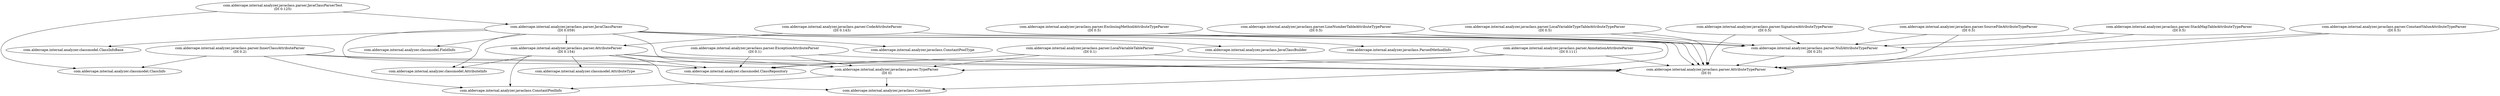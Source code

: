 digraph G {
"com.aldercape.internal.analyzer.javaclass.parser.AnnotationAttributeParser" [label="com.aldercape.internal.analyzer.javaclass.parser.AnnotationAttributeParser\n(DI 0.111)"];
"com.aldercape.internal.analyzer.javaclass.parser.AttributeParser" [label="com.aldercape.internal.analyzer.javaclass.parser.AttributeParser\n(DI 0.154)"];
"com.aldercape.internal.analyzer.javaclass.parser.AttributeTypeParser" [label="com.aldercape.internal.analyzer.javaclass.parser.AttributeTypeParser\n(DI 0)"];
"com.aldercape.internal.analyzer.javaclass.parser.CodeAttributeParser" [label="com.aldercape.internal.analyzer.javaclass.parser.CodeAttributeParser\n(DI 0.143)"];
"com.aldercape.internal.analyzer.javaclass.parser.ConstantValueAttributeTypeParser" [label="com.aldercape.internal.analyzer.javaclass.parser.ConstantValueAttributeTypeParser\n(DI 0.5)"];
"com.aldercape.internal.analyzer.javaclass.parser.EnclosingMethodAttributeTypeParser" [label="com.aldercape.internal.analyzer.javaclass.parser.EnclosingMethodAttributeTypeParser\n(DI 0.5)"];
"com.aldercape.internal.analyzer.javaclass.parser.ExceptionAttributeParser" [label="com.aldercape.internal.analyzer.javaclass.parser.ExceptionAttributeParser\n(DI 0.1)"];
"com.aldercape.internal.analyzer.javaclass.parser.InnerClassAttributeParser" [label="com.aldercape.internal.analyzer.javaclass.parser.InnerClassAttributeParser\n(DI 0.2)"];
"com.aldercape.internal.analyzer.javaclass.parser.JavaClassParser" [label="com.aldercape.internal.analyzer.javaclass.parser.JavaClassParser\n(DI 0.059)"];
"com.aldercape.internal.analyzer.javaclass.parser.JavaClassParserTest" [label="com.aldercape.internal.analyzer.javaclass.parser.JavaClassParserTest\n(DI 0.125)"];
"com.aldercape.internal.analyzer.javaclass.parser.LineNumberTableAttributeTypeParser" [label="com.aldercape.internal.analyzer.javaclass.parser.LineNumberTableAttributeTypeParser\n(DI 0.5)"];
"com.aldercape.internal.analyzer.javaclass.parser.LocalVariableTableParser" [label="com.aldercape.internal.analyzer.javaclass.parser.LocalVariableTableParser\n(DI 0.1)"];
"com.aldercape.internal.analyzer.javaclass.parser.LocalVariableTypeTableAttributeTypeParser" [label="com.aldercape.internal.analyzer.javaclass.parser.LocalVariableTypeTableAttributeTypeParser\n(DI 0.5)"];
"com.aldercape.internal.analyzer.javaclass.parser.NullAttributeTypeParser" [label="com.aldercape.internal.analyzer.javaclass.parser.NullAttributeTypeParser\n(DI 0.25)"];
"com.aldercape.internal.analyzer.javaclass.parser.SignatureAttributeTypeParser" [label="com.aldercape.internal.analyzer.javaclass.parser.SignatureAttributeTypeParser\n(DI 0.5)"];
"com.aldercape.internal.analyzer.javaclass.parser.SourceFileAttributeTypeParser" [label="com.aldercape.internal.analyzer.javaclass.parser.SourceFileAttributeTypeParser\n(DI 0.5)"];
"com.aldercape.internal.analyzer.javaclass.parser.StackMapTableAttributeTypeParser" [label="com.aldercape.internal.analyzer.javaclass.parser.StackMapTableAttributeTypeParser\n(DI 0.5)"];
"com.aldercape.internal.analyzer.javaclass.parser.TypeParser" [label="com.aldercape.internal.analyzer.javaclass.parser.TypeParser\n(DI 0)"];
"com.aldercape.internal.analyzer.javaclass.parser.AnnotationAttributeParser" -> "com.aldercape.internal.analyzer.classmodel.ClassRepository";
"com.aldercape.internal.analyzer.javaclass.parser.AnnotationAttributeParser" -> "com.aldercape.internal.analyzer.javaclass.parser.AttributeTypeParser";
"com.aldercape.internal.analyzer.javaclass.parser.AnnotationAttributeParser" -> "com.aldercape.internal.analyzer.javaclass.parser.TypeParser";
"com.aldercape.internal.analyzer.javaclass.parser.AttributeParser" -> "com.aldercape.internal.analyzer.classmodel.AttributeInfo";
"com.aldercape.internal.analyzer.javaclass.parser.AttributeParser" -> "com.aldercape.internal.analyzer.classmodel.AttributeType";
"com.aldercape.internal.analyzer.javaclass.parser.AttributeParser" -> "com.aldercape.internal.analyzer.classmodel.ClassRepository";
"com.aldercape.internal.analyzer.javaclass.parser.AttributeParser" -> "com.aldercape.internal.analyzer.javaclass.Constant";
"com.aldercape.internal.analyzer.javaclass.parser.AttributeParser" -> "com.aldercape.internal.analyzer.javaclass.ConstantPoolInfo";
"com.aldercape.internal.analyzer.javaclass.parser.AttributeParser" -> "com.aldercape.internal.analyzer.javaclass.parser.AttributeTypeParser";
"com.aldercape.internal.analyzer.javaclass.parser.AttributeParser" -> "com.aldercape.internal.analyzer.javaclass.parser.TypeParser";
"com.aldercape.internal.analyzer.javaclass.parser.CodeAttributeParser" -> "com.aldercape.internal.analyzer.javaclass.parser.AttributeParser";
"com.aldercape.internal.analyzer.javaclass.parser.CodeAttributeParser" -> "com.aldercape.internal.analyzer.javaclass.parser.AttributeTypeParser";
"com.aldercape.internal.analyzer.javaclass.parser.ConstantValueAttributeTypeParser" -> "com.aldercape.internal.analyzer.javaclass.parser.AttributeTypeParser";
"com.aldercape.internal.analyzer.javaclass.parser.ConstantValueAttributeTypeParser" -> "com.aldercape.internal.analyzer.javaclass.parser.NullAttributeTypeParser";
"com.aldercape.internal.analyzer.javaclass.parser.EnclosingMethodAttributeTypeParser" -> "com.aldercape.internal.analyzer.javaclass.parser.AttributeTypeParser";
"com.aldercape.internal.analyzer.javaclass.parser.EnclosingMethodAttributeTypeParser" -> "com.aldercape.internal.analyzer.javaclass.parser.NullAttributeTypeParser";
"com.aldercape.internal.analyzer.javaclass.parser.ExceptionAttributeParser" -> "com.aldercape.internal.analyzer.classmodel.ClassRepository";
"com.aldercape.internal.analyzer.javaclass.parser.ExceptionAttributeParser" -> "com.aldercape.internal.analyzer.javaclass.parser.AttributeTypeParser";
"com.aldercape.internal.analyzer.javaclass.parser.ExceptionAttributeParser" -> "com.aldercape.internal.analyzer.javaclass.parser.TypeParser";
"com.aldercape.internal.analyzer.javaclass.parser.InnerClassAttributeParser" -> "com.aldercape.internal.analyzer.classmodel.ClassInfo";
"com.aldercape.internal.analyzer.javaclass.parser.InnerClassAttributeParser" -> "com.aldercape.internal.analyzer.classmodel.ClassRepository";
"com.aldercape.internal.analyzer.javaclass.parser.InnerClassAttributeParser" -> "com.aldercape.internal.analyzer.javaclass.ConstantPoolInfo";
"com.aldercape.internal.analyzer.javaclass.parser.InnerClassAttributeParser" -> "com.aldercape.internal.analyzer.javaclass.parser.AttributeTypeParser";
"com.aldercape.internal.analyzer.javaclass.parser.JavaClassParser" -> "com.aldercape.internal.analyzer.classmodel.AttributeInfo";
"com.aldercape.internal.analyzer.javaclass.parser.JavaClassParser" -> "com.aldercape.internal.analyzer.classmodel.ClassInfoBase";
"com.aldercape.internal.analyzer.javaclass.parser.JavaClassParser" -> "com.aldercape.internal.analyzer.classmodel.ClassRepository";
"com.aldercape.internal.analyzer.javaclass.parser.JavaClassParser" -> "com.aldercape.internal.analyzer.classmodel.FieldInfo";
"com.aldercape.internal.analyzer.javaclass.parser.JavaClassParser" -> "com.aldercape.internal.analyzer.javaclass.Constant";
"com.aldercape.internal.analyzer.javaclass.parser.JavaClassParser" -> "com.aldercape.internal.analyzer.javaclass.ConstantPoolType";
"com.aldercape.internal.analyzer.javaclass.parser.JavaClassParser" -> "com.aldercape.internal.analyzer.javaclass.JavaClassBuilder";
"com.aldercape.internal.analyzer.javaclass.parser.JavaClassParser" -> "com.aldercape.internal.analyzer.javaclass.ParsedMethodInfo";
"com.aldercape.internal.analyzer.javaclass.parser.JavaClassParser" -> "com.aldercape.internal.analyzer.javaclass.parser.AttributeParser";
"com.aldercape.internal.analyzer.javaclass.parser.JavaClassParser" -> "com.aldercape.internal.analyzer.javaclass.parser.TypeParser";
"com.aldercape.internal.analyzer.javaclass.parser.JavaClassParserTest" -> "com.aldercape.internal.analyzer.classmodel.ClassInfo";
"com.aldercape.internal.analyzer.javaclass.parser.JavaClassParserTest" -> "com.aldercape.internal.analyzer.javaclass.parser.JavaClassParser";
"com.aldercape.internal.analyzer.javaclass.parser.LineNumberTableAttributeTypeParser" -> "com.aldercape.internal.analyzer.javaclass.parser.AttributeTypeParser";
"com.aldercape.internal.analyzer.javaclass.parser.LineNumberTableAttributeTypeParser" -> "com.aldercape.internal.analyzer.javaclass.parser.NullAttributeTypeParser";
"com.aldercape.internal.analyzer.javaclass.parser.LocalVariableTableParser" -> "com.aldercape.internal.analyzer.classmodel.ClassRepository";
"com.aldercape.internal.analyzer.javaclass.parser.LocalVariableTableParser" -> "com.aldercape.internal.analyzer.javaclass.parser.AttributeTypeParser";
"com.aldercape.internal.analyzer.javaclass.parser.LocalVariableTableParser" -> "com.aldercape.internal.analyzer.javaclass.parser.TypeParser";
"com.aldercape.internal.analyzer.javaclass.parser.LocalVariableTypeTableAttributeTypeParser" -> "com.aldercape.internal.analyzer.javaclass.parser.AttributeTypeParser";
"com.aldercape.internal.analyzer.javaclass.parser.LocalVariableTypeTableAttributeTypeParser" -> "com.aldercape.internal.analyzer.javaclass.parser.NullAttributeTypeParser";
"com.aldercape.internal.analyzer.javaclass.parser.NullAttributeTypeParser" -> "com.aldercape.internal.analyzer.javaclass.parser.AttributeTypeParser";
"com.aldercape.internal.analyzer.javaclass.parser.SignatureAttributeTypeParser" -> "com.aldercape.internal.analyzer.javaclass.parser.AttributeTypeParser";
"com.aldercape.internal.analyzer.javaclass.parser.SignatureAttributeTypeParser" -> "com.aldercape.internal.analyzer.javaclass.parser.NullAttributeTypeParser";
"com.aldercape.internal.analyzer.javaclass.parser.SourceFileAttributeTypeParser" -> "com.aldercape.internal.analyzer.javaclass.parser.AttributeTypeParser";
"com.aldercape.internal.analyzer.javaclass.parser.SourceFileAttributeTypeParser" -> "com.aldercape.internal.analyzer.javaclass.parser.NullAttributeTypeParser";
"com.aldercape.internal.analyzer.javaclass.parser.StackMapTableAttributeTypeParser" -> "com.aldercape.internal.analyzer.javaclass.parser.AttributeTypeParser";
"com.aldercape.internal.analyzer.javaclass.parser.StackMapTableAttributeTypeParser" -> "com.aldercape.internal.analyzer.javaclass.parser.NullAttributeTypeParser";
"com.aldercape.internal.analyzer.javaclass.parser.TypeParser" -> "com.aldercape.internal.analyzer.javaclass.Constant";
"com.aldercape.internal.analyzer.javaclass.parser.TypeParser" -> "com.aldercape.internal.analyzer.javaclass.ConstantPoolInfo";
}
